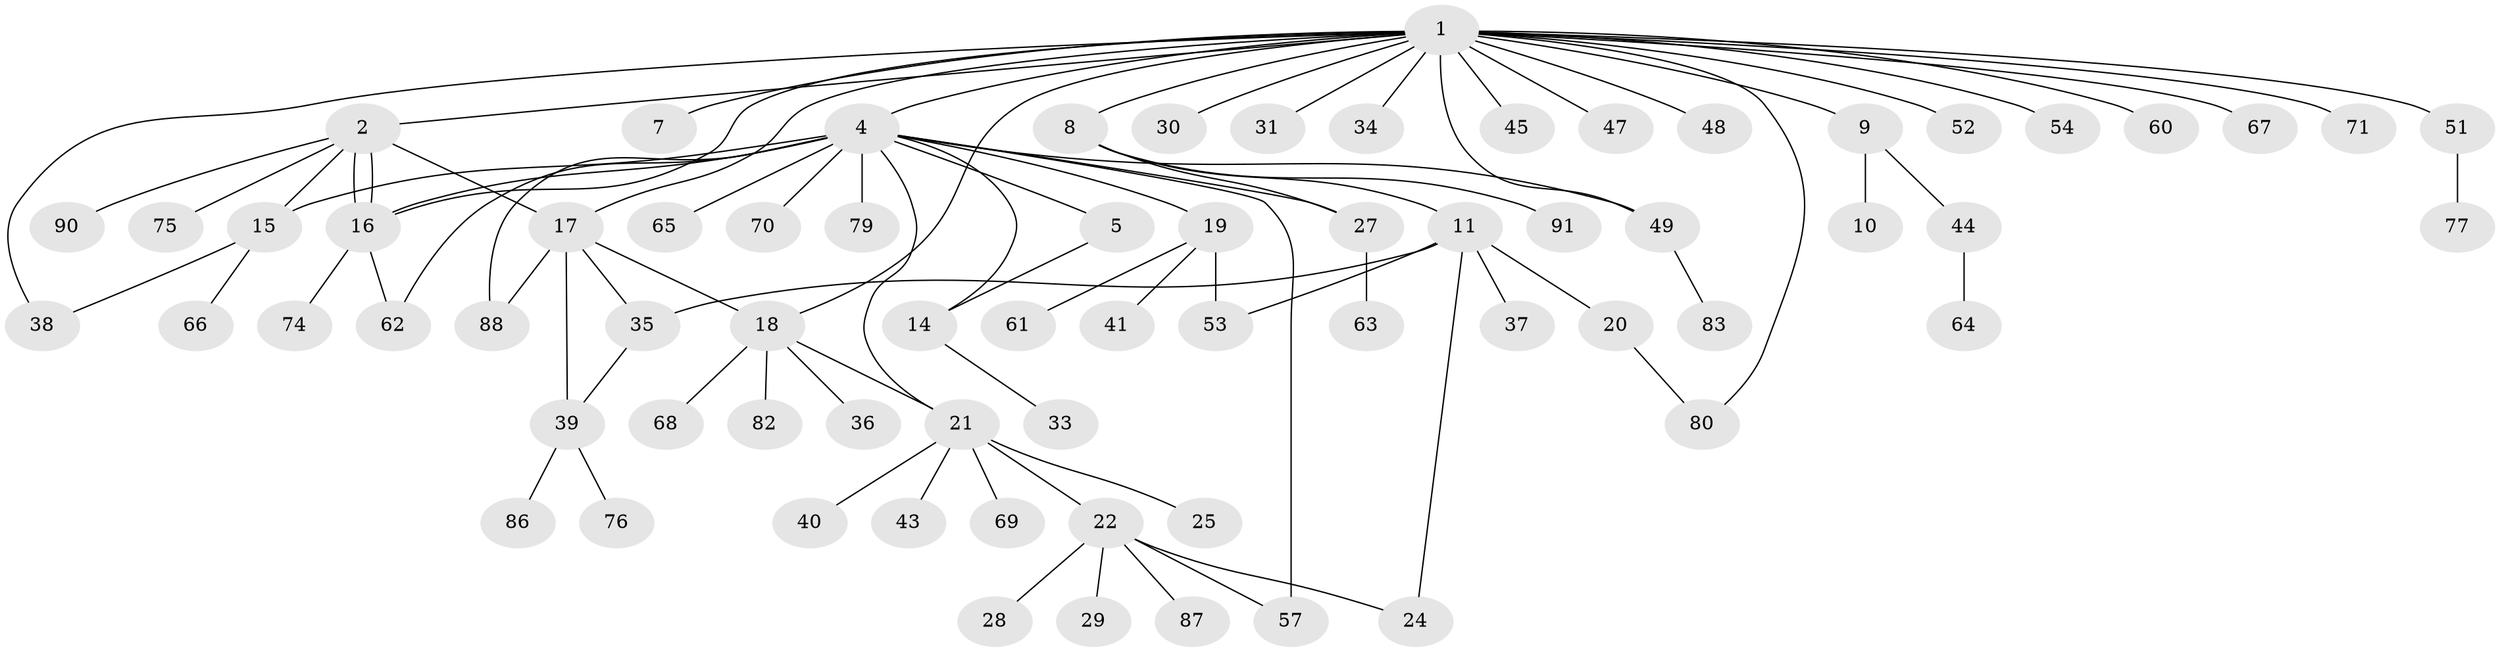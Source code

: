 // Generated by graph-tools (version 1.1) at 2025/51/02/27/25 19:51:56]
// undirected, 70 vertices, 88 edges
graph export_dot {
graph [start="1"]
  node [color=gray90,style=filled];
  1 [super="+3"];
  2 [super="+23"];
  4 [super="+6"];
  5;
  7;
  8 [super="+73"];
  9 [super="+13"];
  10;
  11 [super="+12"];
  14 [super="+26"];
  15 [super="+89"];
  16;
  17 [super="+32"];
  18 [super="+78"];
  19 [super="+72"];
  20;
  21 [super="+92"];
  22 [super="+81"];
  24;
  25;
  27;
  28;
  29;
  30;
  31;
  33;
  34;
  35 [super="+56"];
  36;
  37;
  38 [super="+42"];
  39 [super="+46"];
  40;
  41;
  43 [super="+58"];
  44 [super="+55"];
  45 [super="+59"];
  47;
  48;
  49 [super="+50"];
  51;
  52;
  53;
  54;
  57;
  60;
  61;
  62;
  63;
  64;
  65;
  66;
  67;
  68;
  69;
  70;
  71;
  74;
  75;
  76;
  77;
  79 [super="+85"];
  80;
  82;
  83 [super="+84"];
  86;
  87;
  88;
  90;
  91;
  1 -- 2;
  1 -- 9;
  1 -- 16;
  1 -- 17;
  1 -- 18;
  1 -- 30;
  1 -- 34;
  1 -- 45;
  1 -- 52;
  1 -- 54;
  1 -- 67;
  1 -- 4;
  1 -- 38;
  1 -- 7;
  1 -- 8;
  1 -- 71;
  1 -- 47;
  1 -- 48;
  1 -- 80;
  1 -- 51;
  1 -- 60;
  1 -- 31;
  1 -- 49;
  2 -- 15;
  2 -- 16;
  2 -- 16;
  2 -- 17;
  2 -- 75;
  2 -- 90;
  4 -- 5;
  4 -- 19;
  4 -- 21;
  4 -- 27;
  4 -- 49;
  4 -- 57;
  4 -- 62;
  4 -- 65;
  4 -- 70;
  4 -- 79;
  4 -- 88;
  4 -- 16;
  4 -- 15;
  4 -- 14;
  5 -- 14;
  8 -- 11;
  8 -- 27;
  8 -- 91;
  9 -- 10;
  9 -- 44;
  11 -- 20;
  11 -- 24;
  11 -- 35;
  11 -- 53;
  11 -- 37;
  14 -- 33;
  15 -- 66;
  15 -- 38;
  16 -- 62;
  16 -- 74;
  17 -- 18;
  17 -- 39;
  17 -- 88;
  17 -- 35;
  18 -- 36;
  18 -- 68;
  18 -- 82;
  18 -- 21;
  19 -- 41;
  19 -- 53;
  19 -- 61;
  20 -- 80;
  21 -- 22;
  21 -- 25;
  21 -- 40;
  21 -- 43;
  21 -- 69;
  22 -- 24;
  22 -- 28;
  22 -- 29;
  22 -- 57;
  22 -- 87;
  27 -- 63;
  35 -- 39;
  39 -- 76;
  39 -- 86;
  44 -- 64;
  49 -- 83;
  51 -- 77;
}
